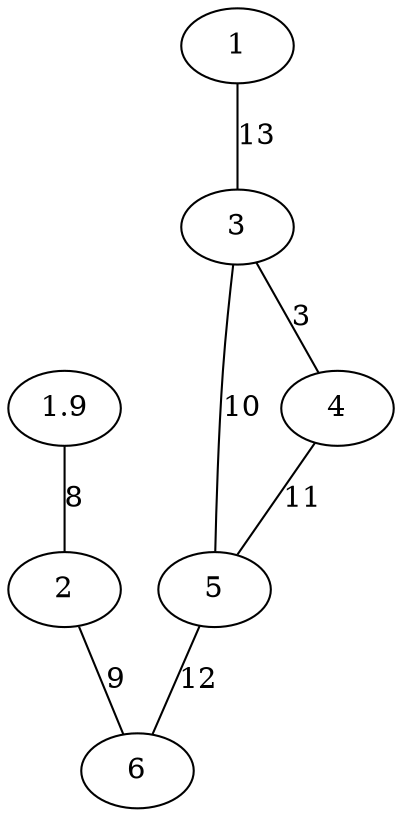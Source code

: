 graph G {
    1.9--2[label=8];
    2--6[label=9];
    3--5[label=10];
    4--5[label=11];
    5--6[label=12];
    1--3[label=13];
    3--4[label=3];
}